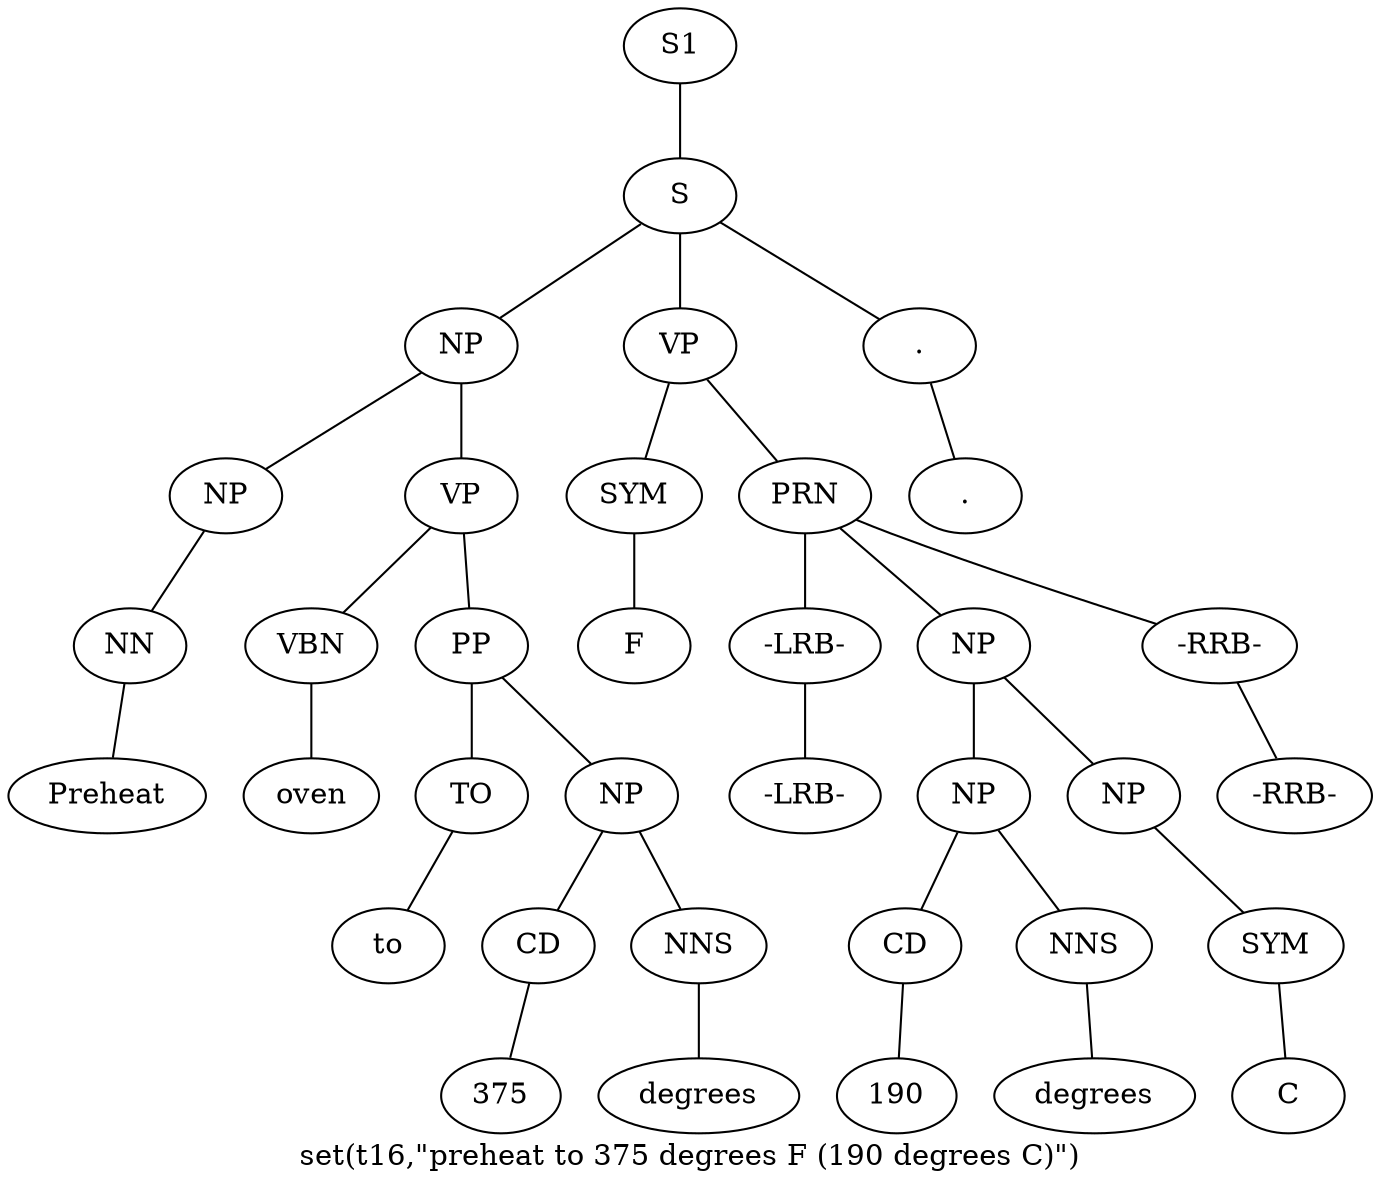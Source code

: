 graph SyntaxGraph {
	label = "set(t16,\"preheat to 375 degrees F (190 degrees C)\")";
	Node0 [label="S1"];
	Node1 [label="S"];
	Node2 [label="NP"];
	Node3 [label="NP"];
	Node4 [label="NN"];
	Node5 [label="Preheat"];
	Node6 [label="VP"];
	Node7 [label="VBN"];
	Node8 [label="oven"];
	Node9 [label="PP"];
	Node10 [label="TO"];
	Node11 [label="to"];
	Node12 [label="NP"];
	Node13 [label="CD"];
	Node14 [label="375"];
	Node15 [label="NNS"];
	Node16 [label="degrees"];
	Node17 [label="VP"];
	Node18 [label="SYM"];
	Node19 [label="F"];
	Node20 [label="PRN"];
	Node21 [label="-LRB-"];
	Node22 [label="-LRB-"];
	Node23 [label="NP"];
	Node24 [label="NP"];
	Node25 [label="CD"];
	Node26 [label="190"];
	Node27 [label="NNS"];
	Node28 [label="degrees"];
	Node29 [label="NP"];
	Node30 [label="SYM"];
	Node31 [label="C"];
	Node32 [label="-RRB-"];
	Node33 [label="-RRB-"];
	Node34 [label="."];
	Node35 [label="."];

	Node0 -- Node1;
	Node1 -- Node2;
	Node1 -- Node17;
	Node1 -- Node34;
	Node2 -- Node3;
	Node2 -- Node6;
	Node3 -- Node4;
	Node4 -- Node5;
	Node6 -- Node7;
	Node6 -- Node9;
	Node7 -- Node8;
	Node9 -- Node10;
	Node9 -- Node12;
	Node10 -- Node11;
	Node12 -- Node13;
	Node12 -- Node15;
	Node13 -- Node14;
	Node15 -- Node16;
	Node17 -- Node18;
	Node17 -- Node20;
	Node18 -- Node19;
	Node20 -- Node21;
	Node20 -- Node23;
	Node20 -- Node32;
	Node21 -- Node22;
	Node23 -- Node24;
	Node23 -- Node29;
	Node24 -- Node25;
	Node24 -- Node27;
	Node25 -- Node26;
	Node27 -- Node28;
	Node29 -- Node30;
	Node30 -- Node31;
	Node32 -- Node33;
	Node34 -- Node35;
}